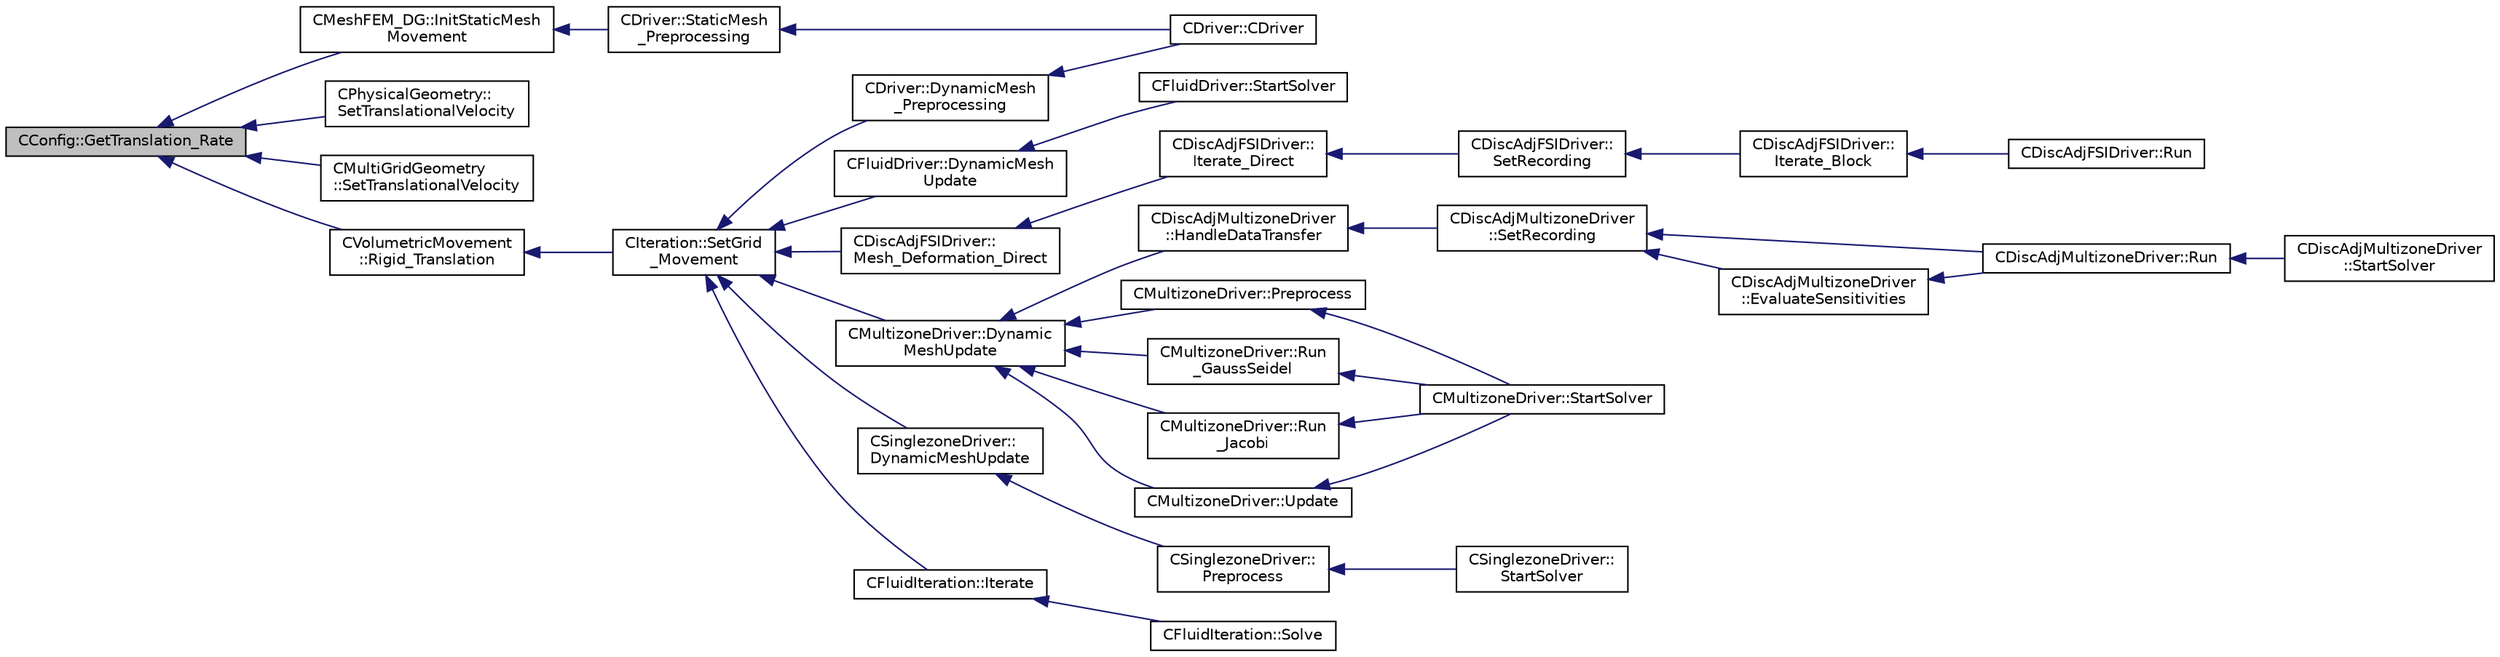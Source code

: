 digraph "CConfig::GetTranslation_Rate"
{
  edge [fontname="Helvetica",fontsize="10",labelfontname="Helvetica",labelfontsize="10"];
  node [fontname="Helvetica",fontsize="10",shape=record];
  rankdir="LR";
  Node13080 [label="CConfig::GetTranslation_Rate",height=0.2,width=0.4,color="black", fillcolor="grey75", style="filled", fontcolor="black"];
  Node13080 -> Node13081 [dir="back",color="midnightblue",fontsize="10",style="solid",fontname="Helvetica"];
  Node13081 [label="CMeshFEM_DG::InitStaticMesh\lMovement",height=0.2,width=0.4,color="black", fillcolor="white", style="filled",URL="$class_c_mesh_f_e_m___d_g.html#a8ccc33690aa6200687aee614357ab97d",tooltip="Function to compute the grid velocities for static problems. "];
  Node13081 -> Node13082 [dir="back",color="midnightblue",fontsize="10",style="solid",fontname="Helvetica"];
  Node13082 [label="CDriver::StaticMesh\l_Preprocessing",height=0.2,width=0.4,color="black", fillcolor="white", style="filled",URL="$class_c_driver.html#ac4ac2e6f55c3956cfa44e07e03509112",tooltip="Initiate value for static mesh movement such as the gridVel for the ROTATING frame. "];
  Node13082 -> Node13083 [dir="back",color="midnightblue",fontsize="10",style="solid",fontname="Helvetica"];
  Node13083 [label="CDriver::CDriver",height=0.2,width=0.4,color="black", fillcolor="white", style="filled",URL="$class_c_driver.html#a3fca4a013a6efa9bbb38fe78a86b5f3d",tooltip="Constructor of the class. "];
  Node13080 -> Node13084 [dir="back",color="midnightblue",fontsize="10",style="solid",fontname="Helvetica"];
  Node13084 [label="CPhysicalGeometry::\lSetTranslationalVelocity",height=0.2,width=0.4,color="black", fillcolor="white", style="filled",URL="$class_c_physical_geometry.html#ab693774ffa897555f9d68fa47ce647b4",tooltip="Set the translational velocity at each node. "];
  Node13080 -> Node13085 [dir="back",color="midnightblue",fontsize="10",style="solid",fontname="Helvetica"];
  Node13085 [label="CMultiGridGeometry\l::SetTranslationalVelocity",height=0.2,width=0.4,color="black", fillcolor="white", style="filled",URL="$class_c_multi_grid_geometry.html#a3e3b0ab2f4085ee1777adebd4f2361cc",tooltip="Set the translational velocity at each grid point on a coarse mesh. "];
  Node13080 -> Node13086 [dir="back",color="midnightblue",fontsize="10",style="solid",fontname="Helvetica"];
  Node13086 [label="CVolumetricMovement\l::Rigid_Translation",height=0.2,width=0.4,color="black", fillcolor="white", style="filled",URL="$class_c_volumetric_movement.html#a00368e3044dd07d74e1fafdc11980644",tooltip="Unsteady translational grid movement using rigid mesh motion. "];
  Node13086 -> Node13087 [dir="back",color="midnightblue",fontsize="10",style="solid",fontname="Helvetica"];
  Node13087 [label="CIteration::SetGrid\l_Movement",height=0.2,width=0.4,color="black", fillcolor="white", style="filled",URL="$class_c_iteration.html#a7b36785762f6b0c214569b185b858b6c",tooltip="Updates the positions and grid velocities for dynamic meshes between physical time steps..."];
  Node13087 -> Node13088 [dir="back",color="midnightblue",fontsize="10",style="solid",fontname="Helvetica"];
  Node13088 [label="CDriver::DynamicMesh\l_Preprocessing",height=0.2,width=0.4,color="black", fillcolor="white", style="filled",URL="$class_c_driver.html#af585d91d9c08dbddcc2b3e67dd5f5af9",tooltip="GridMovement_Preprocessing. "];
  Node13088 -> Node13083 [dir="back",color="midnightblue",fontsize="10",style="solid",fontname="Helvetica"];
  Node13087 -> Node13089 [dir="back",color="midnightblue",fontsize="10",style="solid",fontname="Helvetica"];
  Node13089 [label="CFluidDriver::DynamicMesh\lUpdate",height=0.2,width=0.4,color="black", fillcolor="white", style="filled",URL="$class_c_fluid_driver.html#a4eee67049f34a1875a42afa470e9f828",tooltip="Perform a dynamic mesh deformation, included grid velocity computation and the update of the multigri..."];
  Node13089 -> Node13090 [dir="back",color="midnightblue",fontsize="10",style="solid",fontname="Helvetica"];
  Node13090 [label="CFluidDriver::StartSolver",height=0.2,width=0.4,color="black", fillcolor="white", style="filled",URL="$class_c_fluid_driver.html#a1c122d5a4b5f562f69a84aef2b8bd6d5",tooltip="Launch the computation for all zones and all physics. "];
  Node13087 -> Node13091 [dir="back",color="midnightblue",fontsize="10",style="solid",fontname="Helvetica"];
  Node13091 [label="CDiscAdjFSIDriver::\lMesh_Deformation_Direct",height=0.2,width=0.4,color="black", fillcolor="white", style="filled",URL="$class_c_disc_adj_f_s_i_driver.html#ad683500d6b3773af342165b1b18f5c59",tooltip="Run a direct mesh deformation. "];
  Node13091 -> Node13092 [dir="back",color="midnightblue",fontsize="10",style="solid",fontname="Helvetica"];
  Node13092 [label="CDiscAdjFSIDriver::\lIterate_Direct",height=0.2,width=0.4,color="black", fillcolor="white", style="filled",URL="$class_c_disc_adj_f_s_i_driver.html#acd9e7f14d860522e48ba2b6db34efd49",tooltip="Iterate the direct solver for recording. "];
  Node13092 -> Node13093 [dir="back",color="midnightblue",fontsize="10",style="solid",fontname="Helvetica"];
  Node13093 [label="CDiscAdjFSIDriver::\lSetRecording",height=0.2,width=0.4,color="black", fillcolor="white", style="filled",URL="$class_c_disc_adj_f_s_i_driver.html#ab07394a77802e469a321ccd1b10cb988",tooltip="Set the recording for a Discrete Adjoint iteration for the FSI problem. "];
  Node13093 -> Node13094 [dir="back",color="midnightblue",fontsize="10",style="solid",fontname="Helvetica"];
  Node13094 [label="CDiscAdjFSIDriver::\lIterate_Block",height=0.2,width=0.4,color="black", fillcolor="white", style="filled",URL="$class_c_disc_adj_f_s_i_driver.html#a84949f139fa795b7d34d6ff77e82eb5c",tooltip="Iterate a certain block for adjoint FSI - may be the whole set of variables or independent and subite..."];
  Node13094 -> Node13095 [dir="back",color="midnightblue",fontsize="10",style="solid",fontname="Helvetica"];
  Node13095 [label="CDiscAdjFSIDriver::Run",height=0.2,width=0.4,color="black", fillcolor="white", style="filled",URL="$class_c_disc_adj_f_s_i_driver.html#a2e965d6e9c4dcfc296077cae225cab21",tooltip="Run a Discrete Adjoint iteration for the FSI problem. "];
  Node13087 -> Node13096 [dir="back",color="midnightblue",fontsize="10",style="solid",fontname="Helvetica"];
  Node13096 [label="CMultizoneDriver::Dynamic\lMeshUpdate",height=0.2,width=0.4,color="black", fillcolor="white", style="filled",URL="$class_c_multizone_driver.html#ad28a95a48e9750237a5e2b1bf2c4aac9",tooltip="Perform a dynamic mesh deformation, included grid velocity computation and the update of the multigri..."];
  Node13096 -> Node13097 [dir="back",color="midnightblue",fontsize="10",style="solid",fontname="Helvetica"];
  Node13097 [label="CDiscAdjMultizoneDriver\l::HandleDataTransfer",height=0.2,width=0.4,color="black", fillcolor="white", style="filled",URL="$class_c_disc_adj_multizone_driver.html#ab33de05a7a1f77dcf60014a4a35dd4f1",tooltip="Transfer data between zones and update grids when required. "];
  Node13097 -> Node13098 [dir="back",color="midnightblue",fontsize="10",style="solid",fontname="Helvetica"];
  Node13098 [label="CDiscAdjMultizoneDriver\l::SetRecording",height=0.2,width=0.4,color="black", fillcolor="white", style="filled",URL="$class_c_disc_adj_multizone_driver.html#a441f8669a04147aacab7df463e1dd021",tooltip="Record one iteration of the primal problem within each zone. "];
  Node13098 -> Node13099 [dir="back",color="midnightblue",fontsize="10",style="solid",fontname="Helvetica"];
  Node13099 [label="CDiscAdjMultizoneDriver::Run",height=0.2,width=0.4,color="black", fillcolor="white", style="filled",URL="$class_c_disc_adj_multizone_driver.html#af996aecdb6d20aa4fc81c9b67295abf5",tooltip="[Overload] Run an discrete adjoint update of all solvers within multiple zones. "];
  Node13099 -> Node13100 [dir="back",color="midnightblue",fontsize="10",style="solid",fontname="Helvetica"];
  Node13100 [label="CDiscAdjMultizoneDriver\l::StartSolver",height=0.2,width=0.4,color="black", fillcolor="white", style="filled",URL="$class_c_disc_adj_multizone_driver.html#a75de0a1a482ceeed4301a384f1515092",tooltip="[Overload] Launch the computation for discrete adjoint multizone problems. "];
  Node13098 -> Node13101 [dir="back",color="midnightblue",fontsize="10",style="solid",fontname="Helvetica"];
  Node13101 [label="CDiscAdjMultizoneDriver\l::EvaluateSensitivities",height=0.2,width=0.4,color="black", fillcolor="white", style="filled",URL="$class_c_disc_adj_multizone_driver.html#ac2789097629674cfb7d4de64954024df",tooltip="Evaluate sensitivites for the current adjoint solution and output files. "];
  Node13101 -> Node13099 [dir="back",color="midnightblue",fontsize="10",style="solid",fontname="Helvetica"];
  Node13096 -> Node13102 [dir="back",color="midnightblue",fontsize="10",style="solid",fontname="Helvetica"];
  Node13102 [label="CMultizoneDriver::Preprocess",height=0.2,width=0.4,color="black", fillcolor="white", style="filled",URL="$class_c_multizone_driver.html#a29c97f0dff69501feb7d5f8fe2670088",tooltip="Preprocess the multizone iteration. "];
  Node13102 -> Node13103 [dir="back",color="midnightblue",fontsize="10",style="solid",fontname="Helvetica"];
  Node13103 [label="CMultizoneDriver::StartSolver",height=0.2,width=0.4,color="black", fillcolor="white", style="filled",URL="$class_c_multizone_driver.html#a03cfc000c383ef0d86d34e1c6aef5ff3",tooltip="[Overload] Launch the computation for multizone problems. "];
  Node13096 -> Node13104 [dir="back",color="midnightblue",fontsize="10",style="solid",fontname="Helvetica"];
  Node13104 [label="CMultizoneDriver::Run\l_GaussSeidel",height=0.2,width=0.4,color="black", fillcolor="white", style="filled",URL="$class_c_multizone_driver.html#a8036223cdbe0c0d4552f17f6bad9189b",tooltip="Run a Block Gauss-Seidel iteration in all physical zones. "];
  Node13104 -> Node13103 [dir="back",color="midnightblue",fontsize="10",style="solid",fontname="Helvetica"];
  Node13096 -> Node13105 [dir="back",color="midnightblue",fontsize="10",style="solid",fontname="Helvetica"];
  Node13105 [label="CMultizoneDriver::Run\l_Jacobi",height=0.2,width=0.4,color="black", fillcolor="white", style="filled",URL="$class_c_multizone_driver.html#a1bf2824daac5a10e8fb7387676eee338",tooltip="Run a Block-Jacobi iteration in all physical zones. "];
  Node13105 -> Node13103 [dir="back",color="midnightblue",fontsize="10",style="solid",fontname="Helvetica"];
  Node13096 -> Node13106 [dir="back",color="midnightblue",fontsize="10",style="solid",fontname="Helvetica"];
  Node13106 [label="CMultizoneDriver::Update",height=0.2,width=0.4,color="black", fillcolor="white", style="filled",URL="$class_c_multizone_driver.html#ac5d960382730c14b035965906cf02cb6",tooltip="Update the dual-time solution within multiple zones. "];
  Node13106 -> Node13103 [dir="back",color="midnightblue",fontsize="10",style="solid",fontname="Helvetica"];
  Node13087 -> Node13107 [dir="back",color="midnightblue",fontsize="10",style="solid",fontname="Helvetica"];
  Node13107 [label="CSinglezoneDriver::\lDynamicMeshUpdate",height=0.2,width=0.4,color="black", fillcolor="white", style="filled",URL="$class_c_singlezone_driver.html#a8cf4c7786b495d459818b656a7f6a357",tooltip="Perform a dynamic mesh deformation, included grid velocity computation and the update of the multigri..."];
  Node13107 -> Node13108 [dir="back",color="midnightblue",fontsize="10",style="solid",fontname="Helvetica"];
  Node13108 [label="CSinglezoneDriver::\lPreprocess",height=0.2,width=0.4,color="black", fillcolor="white", style="filled",URL="$class_c_singlezone_driver.html#adc6587c2d0cd656a4fbdebaf611fbbc8",tooltip="Preprocess the single-zone iteration. "];
  Node13108 -> Node13109 [dir="back",color="midnightblue",fontsize="10",style="solid",fontname="Helvetica"];
  Node13109 [label="CSinglezoneDriver::\lStartSolver",height=0.2,width=0.4,color="black", fillcolor="white", style="filled",URL="$class_c_singlezone_driver.html#a6eb4215f7ee740a6d5edb798110ce44a",tooltip="[Overload] Launch the computation for single-zone problems. "];
  Node13087 -> Node13110 [dir="back",color="midnightblue",fontsize="10",style="solid",fontname="Helvetica"];
  Node13110 [label="CFluidIteration::Iterate",height=0.2,width=0.4,color="black", fillcolor="white", style="filled",URL="$class_c_fluid_iteration.html#ab1379b4cba3d8c893395123fb6030986",tooltip="Perform a single iteration of the fluid system. "];
  Node13110 -> Node13111 [dir="back",color="midnightblue",fontsize="10",style="solid",fontname="Helvetica"];
  Node13111 [label="CFluidIteration::Solve",height=0.2,width=0.4,color="black", fillcolor="white", style="filled",URL="$class_c_fluid_iteration.html#ae22cd342c9c9d2ea5ac3f5103394ff80",tooltip="Iterate the fluid system for a number of Inner_Iter iterations. "];
}

